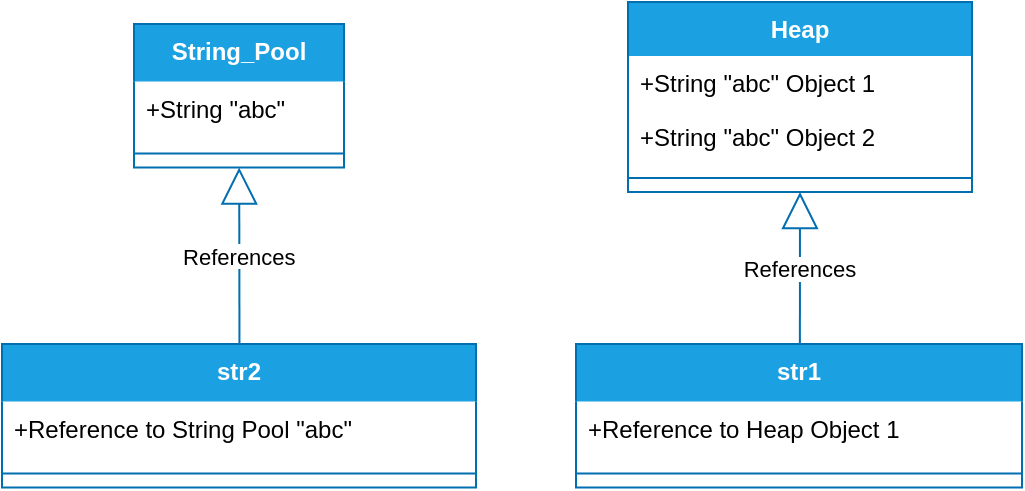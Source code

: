 <mxfile version="24.0.7" type="github">
  <diagram name="第 1 页" id="s6Pef2bry3uG8su1tJ_v">
    <mxGraphModel dx="1026" dy="581" grid="1" gridSize="10" guides="1" tooltips="1" connect="1" arrows="1" fold="1" page="1" pageScale="1" pageWidth="827" pageHeight="1169" math="0" shadow="0">
      <root>
        <mxCell id="0" />
        <mxCell id="1" parent="0" />
        <mxCell id="YQs78VfLaBKGSR0S4UVD-1" value="String_Pool" style="swimlane;fontStyle=1;align=center;verticalAlign=top;childLayout=stackLayout;horizontal=1;startSize=28.8;horizontalStack=0;resizeParent=1;resizeParentMax=0;resizeLast=0;collapsible=0;marginBottom=0;fillColor=#1ba1e2;strokeColor=#006EAF;swimlaneLine=0;shadow=0;fontColor=#ffffff;" vertex="1" parent="1">
          <mxGeometry x="86" y="31" width="105" height="71.8" as="geometry" />
        </mxCell>
        <mxCell id="YQs78VfLaBKGSR0S4UVD-2" value="+String &quot;abc&quot;" style="text;strokeColor=none;fillColor=none;align=left;verticalAlign=top;spacingLeft=4;spacingRight=4;overflow=hidden;rotatable=0;points=[[0,0.5],[1,0.5]];portConstraint=eastwest;" vertex="1" parent="YQs78VfLaBKGSR0S4UVD-1">
          <mxGeometry y="28.8" width="105" height="29" as="geometry" />
        </mxCell>
        <mxCell id="YQs78VfLaBKGSR0S4UVD-3" style="line;strokeWidth=1;fillColor=none;align=left;verticalAlign=middle;spacingTop=-1;spacingLeft=3;spacingRight=3;rotatable=0;labelPosition=right;points=[];portConstraint=eastwest;strokeColor=inherit;" vertex="1" parent="YQs78VfLaBKGSR0S4UVD-1">
          <mxGeometry y="57.8" width="105" height="14" as="geometry" />
        </mxCell>
        <mxCell id="YQs78VfLaBKGSR0S4UVD-4" value="Heap" style="swimlane;fontStyle=1;align=center;verticalAlign=top;childLayout=stackLayout;horizontal=1;startSize=27;horizontalStack=0;resizeParent=1;resizeParentMax=0;resizeLast=0;collapsible=0;marginBottom=0;fillColor=#1ba1e2;strokeColor=#006EAF;swimlaneLine=0;shadow=0;fontColor=#ffffff;" vertex="1" parent="1">
          <mxGeometry x="333" y="20" width="172" height="95" as="geometry" />
        </mxCell>
        <mxCell id="YQs78VfLaBKGSR0S4UVD-5" value="+String &quot;abc&quot; Object 1" style="text;strokeColor=none;fillColor=none;align=left;verticalAlign=top;spacingLeft=4;spacingRight=4;overflow=hidden;rotatable=0;points=[[0,0.5],[1,0.5]];portConstraint=eastwest;" vertex="1" parent="YQs78VfLaBKGSR0S4UVD-4">
          <mxGeometry y="27" width="172" height="27" as="geometry" />
        </mxCell>
        <mxCell id="YQs78VfLaBKGSR0S4UVD-6" value="+String &quot;abc&quot; Object 2" style="text;strokeColor=none;fillColor=none;align=left;verticalAlign=top;spacingLeft=4;spacingRight=4;overflow=hidden;rotatable=0;points=[[0,0.5],[1,0.5]];portConstraint=eastwest;" vertex="1" parent="YQs78VfLaBKGSR0S4UVD-4">
          <mxGeometry y="54" width="172" height="27" as="geometry" />
        </mxCell>
        <mxCell id="YQs78VfLaBKGSR0S4UVD-7" style="line;strokeWidth=1;fillColor=none;align=left;verticalAlign=middle;spacingTop=-1;spacingLeft=3;spacingRight=3;rotatable=0;labelPosition=right;points=[];portConstraint=eastwest;strokeColor=inherit;" vertex="1" parent="YQs78VfLaBKGSR0S4UVD-4">
          <mxGeometry y="81" width="172" height="14" as="geometry" />
        </mxCell>
        <mxCell id="YQs78VfLaBKGSR0S4UVD-8" value="str1" style="swimlane;fontStyle=1;align=center;verticalAlign=top;childLayout=stackLayout;horizontal=1;startSize=28.8;horizontalStack=0;resizeParent=1;resizeParentMax=0;resizeLast=0;collapsible=0;marginBottom=0;fillColor=#1ba1e2;strokeColor=#006EAF;swimlaneLine=0;shadow=0;fontColor=#ffffff;" vertex="1" parent="1">
          <mxGeometry x="307" y="191" width="223" height="71.8" as="geometry" />
        </mxCell>
        <mxCell id="YQs78VfLaBKGSR0S4UVD-9" value="+Reference to Heap Object 1" style="text;strokeColor=none;fillColor=none;align=left;verticalAlign=top;spacingLeft=4;spacingRight=4;overflow=hidden;rotatable=0;points=[[0,0.5],[1,0.5]];portConstraint=eastwest;" vertex="1" parent="YQs78VfLaBKGSR0S4UVD-8">
          <mxGeometry y="28.8" width="223" height="29" as="geometry" />
        </mxCell>
        <mxCell id="YQs78VfLaBKGSR0S4UVD-10" style="line;strokeWidth=1;fillColor=none;align=left;verticalAlign=middle;spacingTop=-1;spacingLeft=3;spacingRight=3;rotatable=0;labelPosition=right;points=[];portConstraint=eastwest;strokeColor=inherit;" vertex="1" parent="YQs78VfLaBKGSR0S4UVD-8">
          <mxGeometry y="57.8" width="223" height="14" as="geometry" />
        </mxCell>
        <mxCell id="YQs78VfLaBKGSR0S4UVD-11" value="str2" style="swimlane;fontStyle=1;align=center;verticalAlign=top;childLayout=stackLayout;horizontal=1;startSize=28.8;horizontalStack=0;resizeParent=1;resizeParentMax=0;resizeLast=0;collapsible=0;marginBottom=0;fillColor=#1ba1e2;strokeColor=#006EAF;swimlaneLine=0;shadow=0;fontColor=#ffffff;" vertex="1" parent="1">
          <mxGeometry x="20" y="191" width="237" height="71.8" as="geometry" />
        </mxCell>
        <mxCell id="YQs78VfLaBKGSR0S4UVD-12" value="+Reference to String Pool &quot;abc&quot;" style="text;strokeColor=none;fillColor=none;align=left;verticalAlign=top;spacingLeft=4;spacingRight=4;overflow=hidden;rotatable=0;points=[[0,0.5],[1,0.5]];portConstraint=eastwest;" vertex="1" parent="YQs78VfLaBKGSR0S4UVD-11">
          <mxGeometry y="28.8" width="237" height="29" as="geometry" />
        </mxCell>
        <mxCell id="YQs78VfLaBKGSR0S4UVD-13" style="line;strokeWidth=1;fillColor=none;align=left;verticalAlign=middle;spacingTop=-1;spacingLeft=3;spacingRight=3;rotatable=0;labelPosition=right;points=[];portConstraint=eastwest;strokeColor=inherit;" vertex="1" parent="YQs78VfLaBKGSR0S4UVD-11">
          <mxGeometry y="57.8" width="237" height="14" as="geometry" />
        </mxCell>
        <mxCell id="YQs78VfLaBKGSR0S4UVD-14" value="References" style="curved=1;startArrow=block;startSize=16;startFill=0;endArrow=none;exitX=0.501;exitY=1.003;entryX=0.501;entryY=0;rounded=0;fillColor=#1ba1e2;strokeColor=#006EAF;swimlaneLine=0;shadow=0;" edge="1" parent="1" source="YQs78VfLaBKGSR0S4UVD-1" target="YQs78VfLaBKGSR0S4UVD-11">
          <mxGeometry relative="1" as="geometry">
            <Array as="points" />
          </mxGeometry>
        </mxCell>
        <mxCell id="YQs78VfLaBKGSR0S4UVD-15" value="References" style="curved=1;startArrow=block;startSize=16;startFill=0;endArrow=none;exitX=0.5;exitY=0.995;entryX=0.502;entryY=0;rounded=0;fillColor=#1ba1e2;strokeColor=#006EAF;swimlaneLine=0;shadow=0;" edge="1" parent="1" source="YQs78VfLaBKGSR0S4UVD-4" target="YQs78VfLaBKGSR0S4UVD-8">
          <mxGeometry relative="1" as="geometry">
            <Array as="points" />
          </mxGeometry>
        </mxCell>
      </root>
    </mxGraphModel>
  </diagram>
</mxfile>
